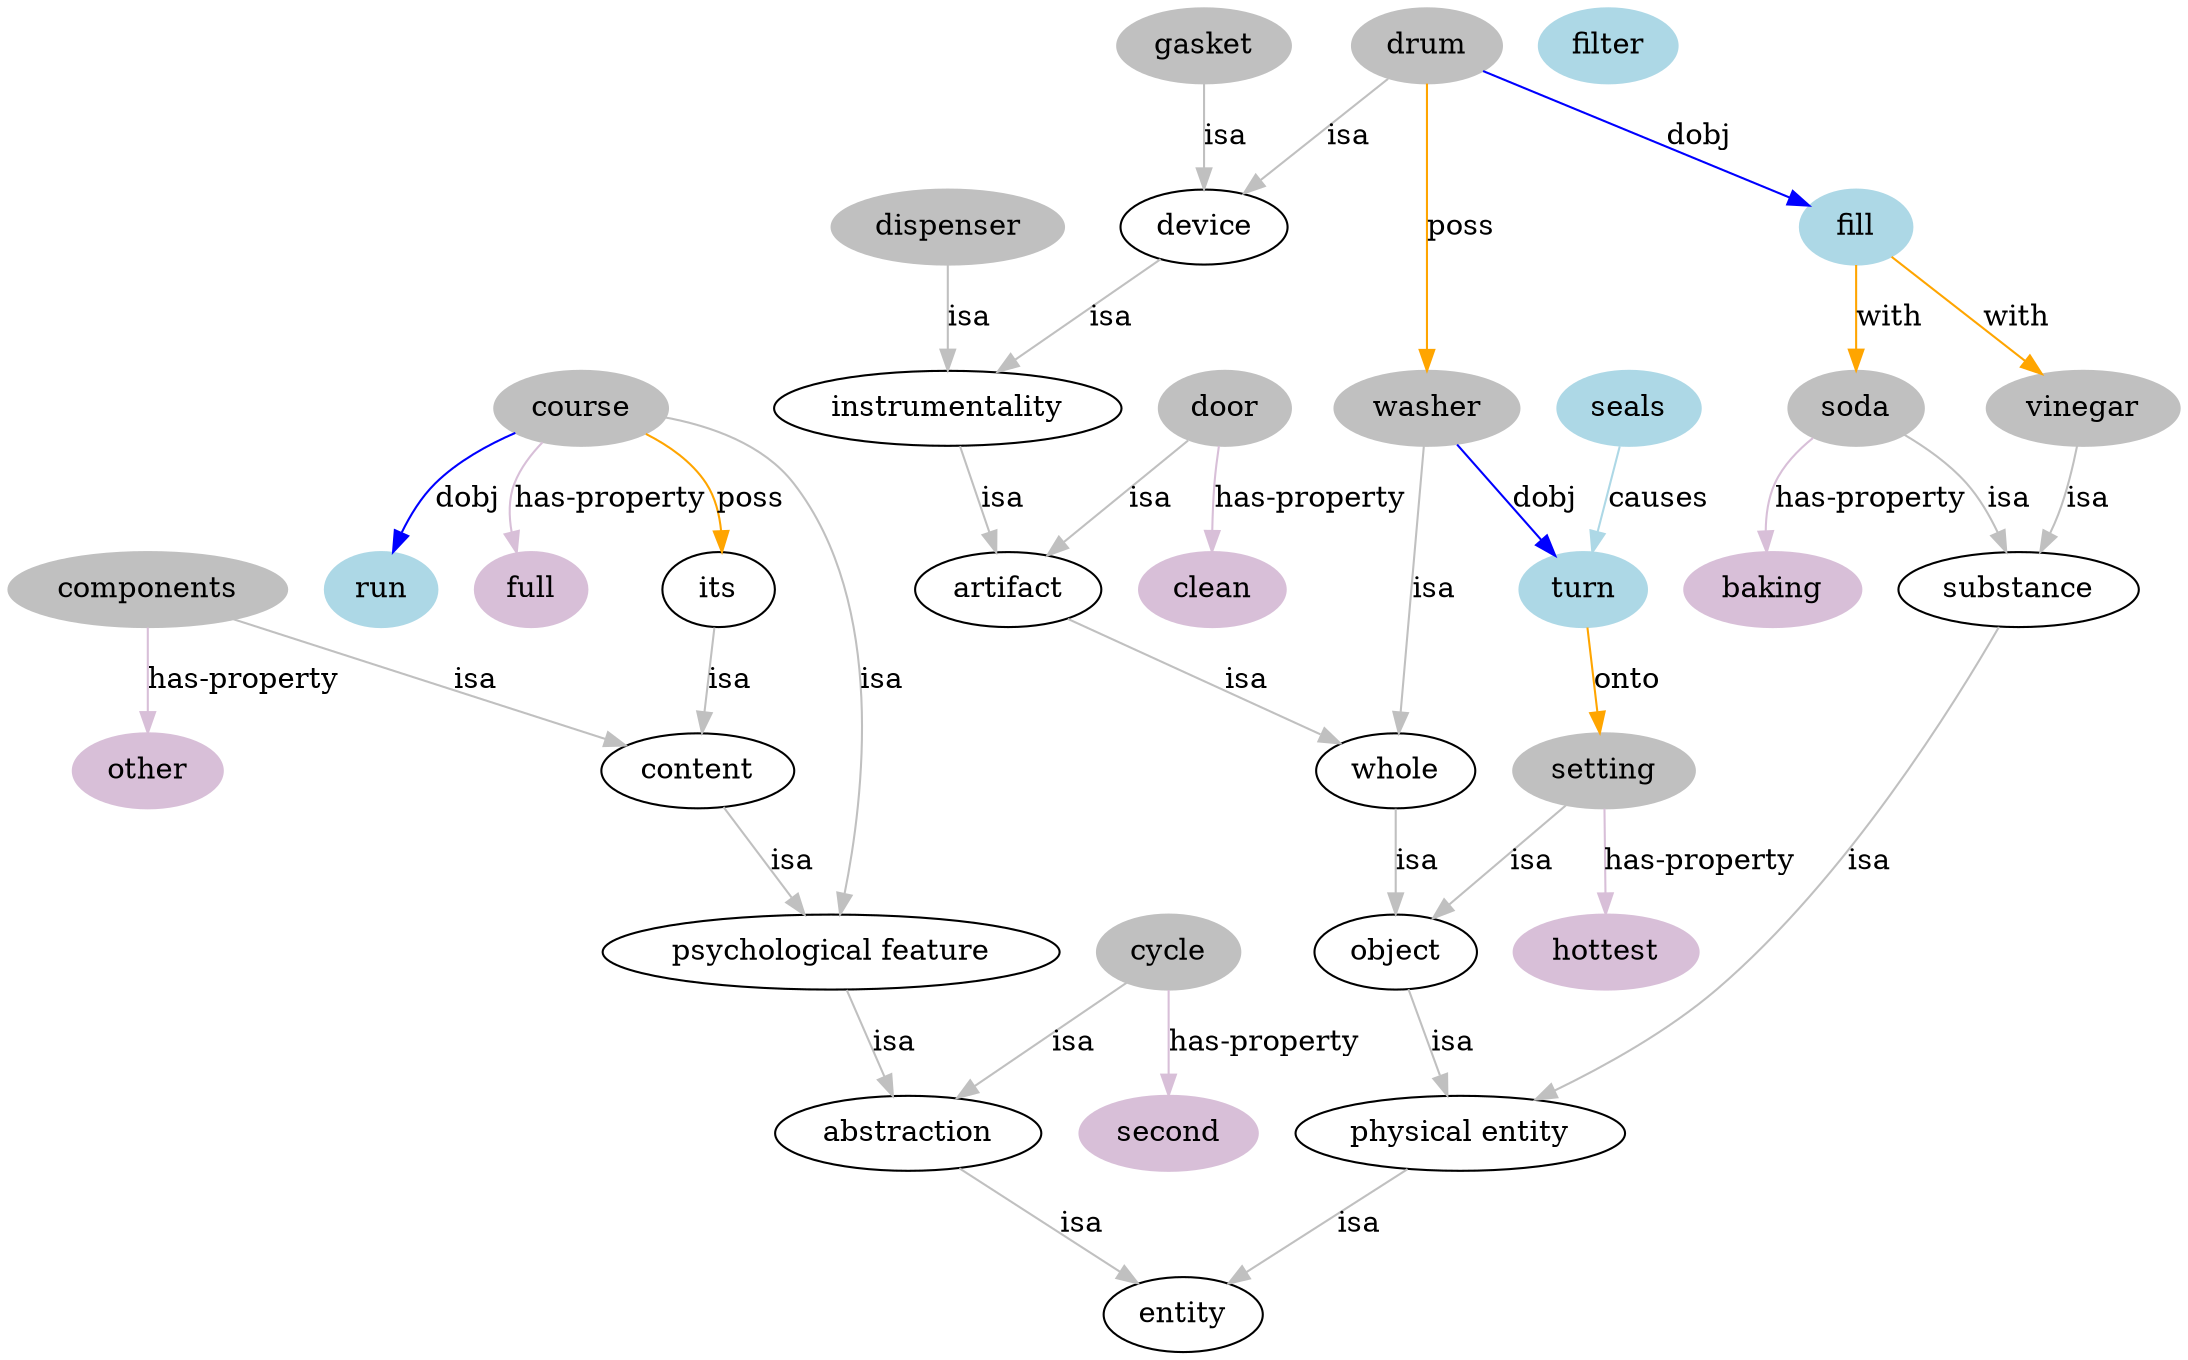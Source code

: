 digraph typehierarchy {
"content" -> "psychological feature" [label = "isa"  color = "grey"]
"components" -> "content" [label = "isa"  color = "grey"]
"course" -> "psychological feature" [label = "isa"  color = "grey"]
"cycle" -> "abstraction" [label = "isa"  color = "grey"]
"dispenser" -> "instrumentality" [label = "isa"  color = "grey"]
"door" -> "artifact" [label = "isa"  color = "grey"]
"drum" -> "device" [label = "isa"  color = "grey"]
"gasket" -> "device" [label = "isa"  color = "grey"]
"setting" -> "object" [label = "isa"  color = "grey"]
"substance" -> "physical entity" [label = "isa"  color = "grey"]
"soda" -> "substance" [label = "isa"  color = "grey"]
"vinegar" -> "substance" [label = "isa"  color = "grey"]
"washer" -> "whole" [label = "isa"  color = "grey"]
"its" -> "content" [label = "isa"  color = "grey"]
"device" -> "instrumentality" [label = "isa"  color = "grey"]
"instrumentality" -> "artifact" [label = "isa"  color = "grey"]
"artifact" -> "whole" [label = "isa"  color = "grey"]
"whole" -> "object" [label = "isa"  color = "grey"]
"object" -> "physical entity" [label = "isa"  color = "grey"]
"physical entity" -> "entity" [label = "isa"  color = "grey"]
"psychological feature" -> "abstraction" [label = "isa"  color = "grey"]
"abstraction" -> "entity" [label = "isa"  color = "grey"]
"seals" -> "turn" [label = "causes"  color = "lightblue"]
"washer" -> "turn" [label = "dobj"  color = "blue"]
"drum" -> "fill" [label = "dobj"  color = "blue"]
"course" -> "run" [label = "dobj"  color = "blue"]
"turn" -> "setting" [label = "onto"  color = "orange"]
"drum" -> "washer" [label = "poss"  color = "orange"]
"fill" -> "soda" [label = "with"  color = "orange"]
"fill" -> "vinegar" [label = "with"  color = "orange"]
"course" -> "its" [label = "poss"  color = "orange"]
"door" -> "clean" [label = "has-property"  color = "thistle"]
"setting" -> "hottest" [label = "has-property"  color = "thistle"]
"soda" -> "baking" [label = "has-property"  color = "thistle"]
"course" -> "full" [label = "has-property"  color = "thistle"]
"cycle" -> "second" [label = "has-property"  color = "thistle"]
"components" -> "other" [label = "has-property"  color = "thistle"]
"washer"[color = "grey"  style = "filled"]
"vinegar"[color = "grey"  style = "filled"]
"soda"[color = "grey"  style = "filled"]
"setting"[color = "grey"  style = "filled"]
"gasket"[color = "grey"  style = "filled"]
"drum"[color = "grey"  style = "filled"]
"door"[color = "grey"  style = "filled"]
"dispenser"[color = "grey"  style = "filled"]
"cycle"[color = "grey"  style = "filled"]
"course"[color = "grey"  style = "filled"]
"components"[color = "grey"  style = "filled"]
"turn"[color = "lightblue"  style = "filled"]
"seals"[color = "lightblue"  style = "filled"]
"run"[color = "lightblue"  style = "filled"]
"filter"[color = "lightblue"  style = "filled"]
"fill"[color = "lightblue"  style = "filled"]
"clean"[color = "lightblue"  style = "filled"]
"second"[color = "thistle"  style = "filled"]
"other"[color = "thistle"  style = "filled"]
"hottest"[color = "thistle"  style = "filled"]
"full"[color = "thistle"  style = "filled"]
"clean"[color = "thistle"  style = "filled"]
"baking"[color = "thistle"  style = "filled"]
}